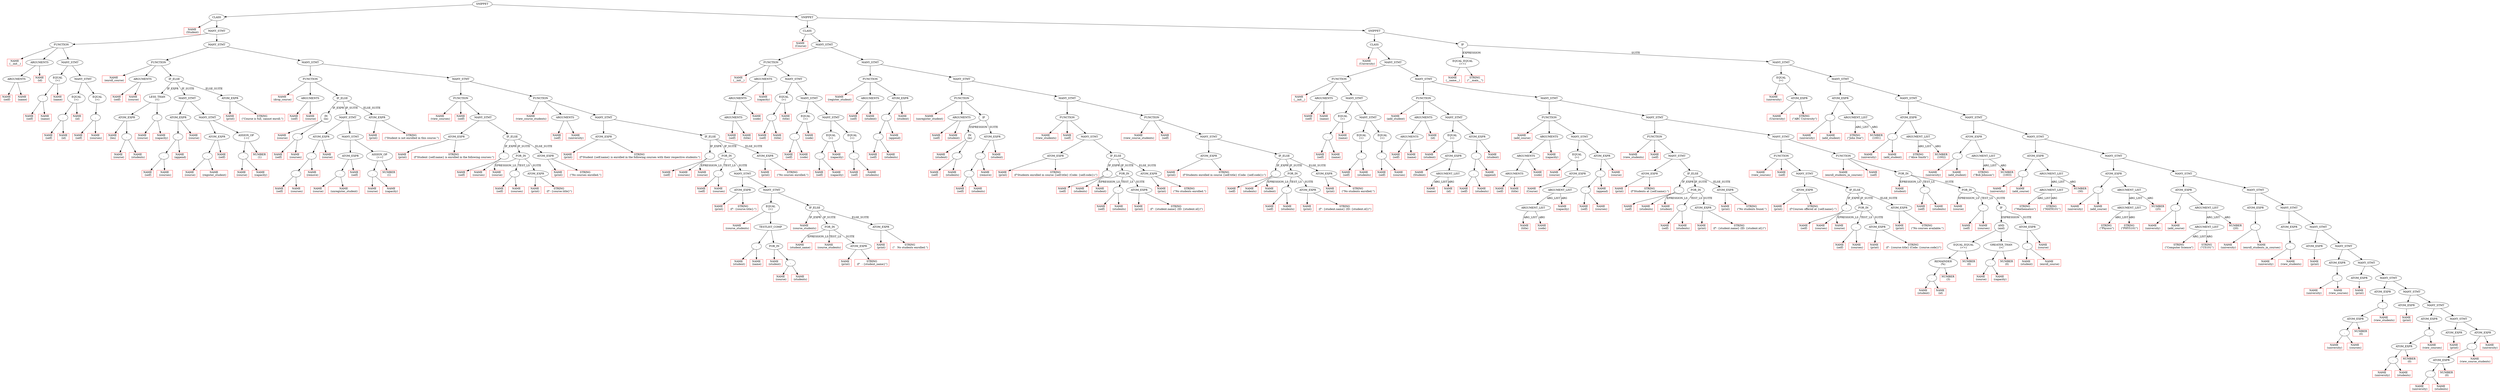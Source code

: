 digraph ASTVisual {
 ordering = out ;
10 [ label="NAME
 (self)", color = "red", shape="box"]
20 [ label="NAME
 (name)", color = "red", shape="box"]
30 [ label="ARGUMENTS"]
40 [ label="NAME
 (id)", color = "red", shape="box"]
50 [ label="ARGUMENTS"]
60 [ label="NAME
 (self)", color = "red", shape="box"]
70 [ label="."]
80 [ label="NAME
 (name)", color = "red", shape="box"]
90 [ label="NAME
 (name)", color = "red", shape="box"]
100 [ label="EQUAL
(=)"]
110 [ label="NAME
 (self)", color = "red", shape="box"]
120 [ label="."]
130 [ label="NAME
 (id)", color = "red", shape="box"]
140 [ label="NAME
 (id)", color = "red", shape="box"]
150 [ label="EQUAL
(=)"]
160 [ label="NAME
 (self)", color = "red", shape="box"]
170 [ label="."]
180 [ label="NAME
 (courses)", color = "red", shape="box"]
200 [ label="EQUAL
(=)"]
210 [ label="MANY_STMT"]
220 [ label="MANY_STMT"]
230 [ label="FUNCTION"]
240 [ label="NAME
 (__init__)", color = "red", shape="box"]
250 [ label="NAME
 (self)", color = "red", shape="box"]
260 [ label="NAME
 (course)", color = "red", shape="box"]
270 [ label="ARGUMENTS"]
280 [ label="NAME
 (len)", color = "red", shape="box"]
290 [ label="NAME
 (course)", color = "red", shape="box"]
300 [ label="."]
310 [ label="NAME
 (students)", color = "red", shape="box"]
320 [ label="ATOM_EXPR"]
330 [ label="LESS_THAN
(<)"]
340 [ label="NAME
 (course)", color = "red", shape="box"]
350 [ label="."]
360 [ label="NAME
 (capacity)", color = "red", shape="box"]
370 [ label="NAME
 (self)", color = "red", shape="box"]
380 [ label="."]
390 [ label="NAME
 (courses)", color = "red", shape="box"]
400 [ label="."]
410 [ label="NAME
 (append)", color = "red", shape="box"]
420 [ label="NAME
 (course)", color = "red", shape="box"]
430 [ label="ATOM_EXPR"]
440 [ label="NAME
 (course)", color = "red", shape="box"]
450 [ label="."]
460 [ label="NAME
 (register_student)", color = "red", shape="box"]
470 [ label="NAME
 (self)", color = "red", shape="box"]
480 [ label="ATOM_EXPR"]
490 [ label="NAME
 (course)", color = "red", shape="box"]
500 [ label="."]
510 [ label="NAME
 (capacity)", color = "red", shape="box"]
520 [ label="ASSIGN_OP
 (-=)"]
530 [ label="NUMBER
 (1)", color = "red", shape="box"]
540 [ label="MANY_STMT"]
550 [ label="MANY_STMT"]
560 [ label="NAME
 (print)", color = "red", shape="box"]
570 [ label="STRING
 (\"Course is full, cannot enroll.\")", color = "red", shape="box"]
580 [ label="ATOM_EXPR"]
590 [ label="IF_ELSE"]
600 [ label="FUNCTION"]
610 [ label="NAME
 (enroll_course)", color = "red", shape="box"]
620 [ label="NAME
 (self)", color = "red", shape="box"]
630 [ label="NAME
 (course)", color = "red", shape="box"]
640 [ label="ARGUMENTS"]
650 [ label="NAME
 (course)", color = "red", shape="box"]
660 [ label="IN
(in)"]
670 [ label="NAME
 (self)", color = "red", shape="box"]
680 [ label="."]
690 [ label="NAME
 (courses)", color = "red", shape="box"]
700 [ label="NAME
 (self)", color = "red", shape="box"]
710 [ label="."]
720 [ label="NAME
 (courses)", color = "red", shape="box"]
730 [ label="."]
740 [ label="NAME
 (remove)", color = "red", shape="box"]
750 [ label="NAME
 (course)", color = "red", shape="box"]
760 [ label="ATOM_EXPR"]
770 [ label="NAME
 (course)", color = "red", shape="box"]
780 [ label="."]
790 [ label="NAME
 (unregister_student)", color = "red", shape="box"]
800 [ label="NAME
 (self)", color = "red", shape="box"]
810 [ label="ATOM_EXPR"]
820 [ label="NAME
 (course)", color = "red", shape="box"]
830 [ label="."]
840 [ label="NAME
 (capacity)", color = "red", shape="box"]
850 [ label="ASSIGN_OP
 (+=)"]
860 [ label="NUMBER
 (1)", color = "red", shape="box"]
870 [ label="MANY_STMT"]
880 [ label="MANY_STMT"]
890 [ label="NAME
 (print)", color = "red", shape="box"]
900 [ label="STRING
 (\"Student is not enrolled in this course.\")", color = "red", shape="box"]
910 [ label="ATOM_EXPR"]
920 [ label="IF_ELSE"]
930 [ label="FUNCTION"]
940 [ label="NAME
 (drop_course)", color = "red", shape="box"]
950 [ label="NAME
 (self)", color = "red", shape="box"]
960 [ label="NAME
 (print)", color = "red", shape="box"]
970 [ label="STRING
 (f\"Student {self.name} is enrolled in the following courses:\")", color = "red", shape="box"]
980 [ label="ATOM_EXPR"]
990 [ label="NAME
 (self)", color = "red", shape="box"]
1000 [ label="."]
1010 [ label="NAME
 (courses)", color = "red", shape="box"]
1020 [ label="NAME
 (course)", color = "red", shape="box"]
1030 [ label="NAME
 (self)", color = "red", shape="box"]
1040 [ label="."]
1050 [ label="NAME
 (courses)", color = "red", shape="box"]
1060 [ label="NAME
 (print)", color = "red", shape="box"]
1070 [ label="STRING
 (f\"- {course.title}\")", color = "red", shape="box"]
1080 [ label="ATOM_EXPR"]
1090 [ label="FOR_IN"]
1100 [ label="NAME
 (print)", color = "red", shape="box"]
1110 [ label="STRING
 (\"No courses enrolled.\")", color = "red", shape="box"]
1120 [ label="ATOM_EXPR"]
1130 [ label="IF_ELSE"]
1140 [ label="MANY_STMT"]
1150 [ label="FUNCTION"]
1160 [ label="NAME
 (view_courses)", color = "red", shape="box"]
1170 [ label="NAME
 (self)", color = "red", shape="box"]
1180 [ label="NAME
 (university)", color = "red", shape="box"]
1190 [ label="ARGUMENTS"]
1200 [ label="NAME
 (print)", color = "red", shape="box"]
1210 [ label="STRING
 (f\"Student {self.name} is enrolled in the following courses with their respective students:\")", color = "red", shape="box"]
1220 [ label="ATOM_EXPR"]
1230 [ label="NAME
 (self)", color = "red", shape="box"]
1240 [ label="."]
1250 [ label="NAME
 (courses)", color = "red", shape="box"]
1260 [ label="NAME
 (course)", color = "red", shape="box"]
1270 [ label="NAME
 (self)", color = "red", shape="box"]
1280 [ label="."]
1290 [ label="NAME
 (courses)", color = "red", shape="box"]
1300 [ label="NAME
 (print)", color = "red", shape="box"]
1310 [ label="STRING
 (f\"- {course.title}:\")", color = "red", shape="box"]
1320 [ label="ATOM_EXPR"]
1330 [ label="NAME
 (course_students)", color = "red", shape="box"]
1340 [ label="NAME
 (student)", color = "red", shape="box"]
1350 [ label="."]
1360 [ label="NAME
 (name)", color = "red", shape="box"]
1370 [ label="NAME
 (student)", color = "red", shape="box"]
1380 [ label="NAME
 (course)", color = "red", shape="box"]
1390 [ label="."]
1400 [ label="NAME
 (students)", color = "red", shape="box"]
1410 [ label="FOR_IN"]
1420 [ label="TESTLIST_COMP"]
1430 [ label="EQUAL
(=)"]
1440 [ label="NAME
 (course_students)", color = "red", shape="box"]
1450 [ label="NAME
 (student_name)", color = "red", shape="box"]
1460 [ label="NAME
 (course_students)", color = "red", shape="box"]
1470 [ label="NAME
 (print)", color = "red", shape="box"]
1480 [ label="STRING
 (f\"  - {student_name}\")", color = "red", shape="box"]
1490 [ label="ATOM_EXPR"]
1500 [ label="FOR_IN"]
1510 [ label="NAME
 (print)", color = "red", shape="box"]
1520 [ label="STRING
 (\"   No students enrolled.\")", color = "red", shape="box"]
1530 [ label="ATOM_EXPR"]
1540 [ label="IF_ELSE"]
1550 [ label="MANY_STMT"]
1560 [ label="MANY_STMT"]
1570 [ label="FOR_IN"]
1580 [ label="NAME
 (print)", color = "red", shape="box"]
1590 [ label="STRING
 (\"No courses enrolled.\")", color = "red", shape="box"]
1600 [ label="ATOM_EXPR"]
1610 [ label="IF_ELSE"]
1620 [ label="MANY_STMT"]
1630 [ label="FUNCTION"]
1640 [ label="NAME
 (view_course_students)", color = "red", shape="box"]
1650 [ label="MANY_STMT"]
1660 [ label="MANY_STMT"]
1670 [ label="MANY_STMT"]
1680 [ label="MANY_STMT"]
1690 [ label="CLASS"]
1700 [ label="NAME
 (Student)", color = "red", shape="box"]
1710 [ label="NAME
 (self)", color = "red", shape="box"]
1720 [ label="NAME
 (title)", color = "red", shape="box"]
1730 [ label="ARGUMENTS"]
1740 [ label="NAME
 (code)", color = "red", shape="box"]
1750 [ label="ARGUMENTS"]
1760 [ label="NAME
 (capacity)", color = "red", shape="box"]
1770 [ label="ARGUMENTS"]
1780 [ label="NAME
 (self)", color = "red", shape="box"]
1790 [ label="."]
1800 [ label="NAME
 (title)", color = "red", shape="box"]
1810 [ label="NAME
 (title)", color = "red", shape="box"]
1820 [ label="EQUAL
(=)"]
1830 [ label="NAME
 (self)", color = "red", shape="box"]
1840 [ label="."]
1850 [ label="NAME
 (code)", color = "red", shape="box"]
1860 [ label="NAME
 (code)", color = "red", shape="box"]
1870 [ label="EQUAL
(=)"]
1880 [ label="NAME
 (self)", color = "red", shape="box"]
1890 [ label="."]
1900 [ label="NAME
 (capacity)", color = "red", shape="box"]
1910 [ label="NAME
 (capacity)", color = "red", shape="box"]
1920 [ label="EQUAL
(=)"]
1930 [ label="NAME
 (self)", color = "red", shape="box"]
1940 [ label="."]
1950 [ label="NAME
 (students)", color = "red", shape="box"]
1970 [ label="EQUAL
(=)"]
1980 [ label="MANY_STMT"]
1990 [ label="MANY_STMT"]
2000 [ label="MANY_STMT"]
2010 [ label="FUNCTION"]
2020 [ label="NAME
 (__init__)", color = "red", shape="box"]
2030 [ label="NAME
 (self)", color = "red", shape="box"]
2040 [ label="NAME
 (student)", color = "red", shape="box"]
2050 [ label="ARGUMENTS"]
2060 [ label="NAME
 (self)", color = "red", shape="box"]
2070 [ label="."]
2080 [ label="NAME
 (students)", color = "red", shape="box"]
2090 [ label="."]
2100 [ label="NAME
 (append)", color = "red", shape="box"]
2110 [ label="NAME
 (student)", color = "red", shape="box"]
2120 [ label="ATOM_EXPR"]
2130 [ label="FUNCTION"]
2140 [ label="NAME
 (register_student)", color = "red", shape="box"]
2150 [ label="NAME
 (self)", color = "red", shape="box"]
2160 [ label="NAME
 (student)", color = "red", shape="box"]
2170 [ label="ARGUMENTS"]
2180 [ label="NAME
 (student)", color = "red", shape="box"]
2190 [ label="IN
(in)"]
2200 [ label="NAME
 (self)", color = "red", shape="box"]
2210 [ label="."]
2220 [ label="NAME
 (students)", color = "red", shape="box"]
2230 [ label="NAME
 (self)", color = "red", shape="box"]
2240 [ label="."]
2250 [ label="NAME
 (students)", color = "red", shape="box"]
2260 [ label="."]
2270 [ label="NAME
 (remove)", color = "red", shape="box"]
2280 [ label="NAME
 (student)", color = "red", shape="box"]
2290 [ label="ATOM_EXPR"]
2300 [ label="IF"]
2310 [ label="FUNCTION"]
2320 [ label="NAME
 (unregister_student)", color = "red", shape="box"]
2330 [ label="NAME
 (self)", color = "red", shape="box"]
2340 [ label="NAME
 (print)", color = "red", shape="box"]
2350 [ label="STRING
 (f\"Students enrolled in course {self.title} (Code: {self.code}):\")", color = "red", shape="box"]
2360 [ label="ATOM_EXPR"]
2370 [ label="NAME
 (self)", color = "red", shape="box"]
2380 [ label="."]
2390 [ label="NAME
 (students)", color = "red", shape="box"]
2400 [ label="NAME
 (student)", color = "red", shape="box"]
2410 [ label="NAME
 (self)", color = "red", shape="box"]
2420 [ label="."]
2430 [ label="NAME
 (students)", color = "red", shape="box"]
2440 [ label="NAME
 (print)", color = "red", shape="box"]
2450 [ label="STRING
 (f\"- {student.name} (ID: {student.id})\")", color = "red", shape="box"]
2460 [ label="ATOM_EXPR"]
2470 [ label="FOR_IN"]
2480 [ label="NAME
 (print)", color = "red", shape="box"]
2490 [ label="STRING
 (\"No students enrolled.\")", color = "red", shape="box"]
2500 [ label="ATOM_EXPR"]
2510 [ label="IF_ELSE"]
2520 [ label="MANY_STMT"]
2530 [ label="FUNCTION"]
2540 [ label="NAME
 (view_students)", color = "red", shape="box"]
2550 [ label="NAME
 (self)", color = "red", shape="box"]
2560 [ label="NAME
 (print)", color = "red", shape="box"]
2570 [ label="STRING
 (f\"Students enrolled in course {self.title} (Code: {self.code}):\")", color = "red", shape="box"]
2580 [ label="ATOM_EXPR"]
2590 [ label="NAME
 (self)", color = "red", shape="box"]
2600 [ label="."]
2610 [ label="NAME
 (students)", color = "red", shape="box"]
2620 [ label="NAME
 (student)", color = "red", shape="box"]
2630 [ label="NAME
 (self)", color = "red", shape="box"]
2640 [ label="."]
2650 [ label="NAME
 (students)", color = "red", shape="box"]
2660 [ label="NAME
 (print)", color = "red", shape="box"]
2670 [ label="STRING
 (f\"- {student.name} (ID: {student.id})\")", color = "red", shape="box"]
2680 [ label="ATOM_EXPR"]
2690 [ label="FOR_IN"]
2700 [ label="NAME
 (print)", color = "red", shape="box"]
2710 [ label="STRING
 (\"No students enrolled.\")", color = "red", shape="box"]
2720 [ label="ATOM_EXPR"]
2730 [ label="IF_ELSE"]
2740 [ label="MANY_STMT"]
2750 [ label="FUNCTION"]
2760 [ label="NAME
 (view_course_students)", color = "red", shape="box"]
2770 [ label="MANY_STMT"]
2780 [ label="MANY_STMT"]
2790 [ label="MANY_STMT"]
2800 [ label="MANY_STMT"]
2810 [ label="CLASS"]
2820 [ label="NAME
 (Course)", color = "red", shape="box"]
2830 [ label="NAME
 (self)", color = "red", shape="box"]
2840 [ label="NAME
 (name)", color = "red", shape="box"]
2850 [ label="ARGUMENTS"]
2860 [ label="NAME
 (self)", color = "red", shape="box"]
2870 [ label="."]
2880 [ label="NAME
 (name)", color = "red", shape="box"]
2890 [ label="NAME
 (name)", color = "red", shape="box"]
2900 [ label="EQUAL
(=)"]
2910 [ label="NAME
 (self)", color = "red", shape="box"]
2920 [ label="."]
2930 [ label="NAME
 (students)", color = "red", shape="box"]
2950 [ label="EQUAL
(=)"]
2960 [ label="NAME
 (self)", color = "red", shape="box"]
2970 [ label="."]
2980 [ label="NAME
 (courses)", color = "red", shape="box"]
3000 [ label="EQUAL
(=)"]
3010 [ label="MANY_STMT"]
3020 [ label="MANY_STMT"]
3030 [ label="FUNCTION"]
3040 [ label="NAME
 (__init__)", color = "red", shape="box"]
3050 [ label="NAME
 (self)", color = "red", shape="box"]
3060 [ label="NAME
 (name)", color = "red", shape="box"]
3070 [ label="ARGUMENTS"]
3080 [ label="NAME
 (id)", color = "red", shape="box"]
3090 [ label="ARGUMENTS"]
3100 [ label="NAME
 (student)", color = "red", shape="box"]
3110 [ label="NAME
 (Student)", color = "red", shape="box"]
3120 [ label="NAME
 (name)", color = "red", shape="box"]
3130 [ label="NAME
 (id)", color = "red", shape="box"]
3140 [ label="ARGUMENT_LIST"]
3150 [ label="ATOM_EXPR"]
3160 [ label="EQUAL
(=)"]
3170 [ label="NAME
 (self)", color = "red", shape="box"]
3180 [ label="."]
3190 [ label="NAME
 (students)", color = "red", shape="box"]
3200 [ label="."]
3210 [ label="NAME
 (append)", color = "red", shape="box"]
3220 [ label="NAME
 (student)", color = "red", shape="box"]
3230 [ label="ATOM_EXPR"]
3240 [ label="MANY_STMT"]
3250 [ label="FUNCTION"]
3260 [ label="NAME
 (add_student)", color = "red", shape="box"]
3270 [ label="NAME
 (self)", color = "red", shape="box"]
3280 [ label="NAME
 (title)", color = "red", shape="box"]
3290 [ label="ARGUMENTS"]
3300 [ label="NAME
 (code)", color = "red", shape="box"]
3310 [ label="ARGUMENTS"]
3320 [ label="NAME
 (capacity)", color = "red", shape="box"]
3330 [ label="ARGUMENTS"]
3340 [ label="NAME
 (course)", color = "red", shape="box"]
3350 [ label="NAME
 (Course)", color = "red", shape="box"]
3360 [ label="NAME
 (title)", color = "red", shape="box"]
3370 [ label="NAME
 (code)", color = "red", shape="box"]
3380 [ label="ARGUMENT_LIST"]
3390 [ label="NAME
 (capacity)", color = "red", shape="box"]
3400 [ label="ARGUMENT_LIST"]
3410 [ label="ATOM_EXPR"]
3420 [ label="EQUAL
(=)"]
3430 [ label="NAME
 (self)", color = "red", shape="box"]
3440 [ label="."]
3450 [ label="NAME
 (courses)", color = "red", shape="box"]
3460 [ label="."]
3470 [ label="NAME
 (append)", color = "red", shape="box"]
3480 [ label="NAME
 (course)", color = "red", shape="box"]
3490 [ label="ATOM_EXPR"]
3500 [ label="MANY_STMT"]
3510 [ label="FUNCTION"]
3520 [ label="NAME
 (add_course)", color = "red", shape="box"]
3530 [ label="NAME
 (self)", color = "red", shape="box"]
3540 [ label="NAME
 (print)", color = "red", shape="box"]
3550 [ label="STRING
 (f\"Students at {self.name}:\")", color = "red", shape="box"]
3560 [ label="ATOM_EXPR"]
3570 [ label="NAME
 (self)", color = "red", shape="box"]
3580 [ label="."]
3590 [ label="NAME
 (students)", color = "red", shape="box"]
3600 [ label="NAME
 (student)", color = "red", shape="box"]
3610 [ label="NAME
 (self)", color = "red", shape="box"]
3620 [ label="."]
3630 [ label="NAME
 (students)", color = "red", shape="box"]
3640 [ label="NAME
 (print)", color = "red", shape="box"]
3650 [ label="STRING
 (f\"- {student.name} (ID: {student.id})\")", color = "red", shape="box"]
3660 [ label="ATOM_EXPR"]
3670 [ label="FOR_IN"]
3680 [ label="NAME
 (print)", color = "red", shape="box"]
3690 [ label="STRING
 (\"No students found.\")", color = "red", shape="box"]
3700 [ label="ATOM_EXPR"]
3710 [ label="IF_ELSE"]
3720 [ label="MANY_STMT"]
3730 [ label="FUNCTION"]
3740 [ label="NAME
 (view_students)", color = "red", shape="box"]
3750 [ label="NAME
 (self)", color = "red", shape="box"]
3760 [ label="NAME
 (print)", color = "red", shape="box"]
3770 [ label="STRING
 (f\"Courses offered at {self.name}:\")", color = "red", shape="box"]
3780 [ label="ATOM_EXPR"]
3790 [ label="NAME
 (self)", color = "red", shape="box"]
3800 [ label="."]
3810 [ label="NAME
 (courses)", color = "red", shape="box"]
3820 [ label="NAME
 (course)", color = "red", shape="box"]
3830 [ label="NAME
 (self)", color = "red", shape="box"]
3840 [ label="."]
3850 [ label="NAME
 (courses)", color = "red", shape="box"]
3860 [ label="NAME
 (print)", color = "red", shape="box"]
3870 [ label="STRING
 (f\"- {course.title} (Code: {course.code})\")", color = "red", shape="box"]
3880 [ label="ATOM_EXPR"]
3890 [ label="FOR_IN"]
3900 [ label="NAME
 (print)", color = "red", shape="box"]
3910 [ label="STRING
 (\"No courses available.\")", color = "red", shape="box"]
3920 [ label="ATOM_EXPR"]
3930 [ label="IF_ELSE"]
3940 [ label="MANY_STMT"]
3950 [ label="FUNCTION"]
3960 [ label="NAME
 (view_courses)", color = "red", shape="box"]
3970 [ label="NAME
 (self)", color = "red", shape="box"]
3980 [ label="NAME
 (student)", color = "red", shape="box"]
3990 [ label="NAME
 (self)", color = "red", shape="box"]
4000 [ label="."]
4010 [ label="NAME
 (students)", color = "red", shape="box"]
4020 [ label="NAME
 (course)", color = "red", shape="box"]
4030 [ label="NAME
 (self)", color = "red", shape="box"]
4040 [ label="."]
4050 [ label="NAME
 (courses)", color = "red", shape="box"]
4060 [ label="NAME
 (student)", color = "red", shape="box"]
4070 [ label="."]
4080 [ label="NAME
 (id)", color = "red", shape="box"]
4090 [ label="REMAINDER
(%)"]
4100 [ label="NUMBER
 (3)", color = "red", shape="box"]
4110 [ label="EQUAL_EQUAL
(==)"]
4120 [ label="NUMBER
 (0)", color = "red", shape="box"]
4130 [ label="NAME
 (course)", color = "red", shape="box"]
4140 [ label="."]
4150 [ label="NAME
 (capacity)", color = "red", shape="box"]
4160 [ label="GREATER_THAN
(>)"]
4170 [ label="NUMBER
 (0)", color = "red", shape="box"]
4180 [ label="AND
(and)"]
4190 [ label="NAME
 (student)", color = "red", shape="box"]
4200 [ label="."]
4210 [ label="NAME
 (enroll_course)", color = "red", shape="box"]
4220 [ label="NAME
 (course)", color = "red", shape="box"]
4230 [ label="ATOM_EXPR"]
4240 [ label="IF"]
4250 [ label="FOR_IN"]
4260 [ label="FOR_IN"]
4270 [ label="FUNCTION"]
4280 [ label="NAME
 (enroll_students_in_courses)", color = "red", shape="box"]
4290 [ label="MANY_STMT"]
4300 [ label="MANY_STMT"]
4310 [ label="MANY_STMT"]
4320 [ label="MANY_STMT"]
4330 [ label="MANY_STMT"]
4340 [ label="CLASS"]
4350 [ label="NAME
 (University)", color = "red", shape="box"]
4360 [ label="NAME
 (__name__)", color = "red", shape="box"]
4370 [ label="EQUAL_EQUAL
(==)"]
4380 [ label="STRING
 (\"__main__\")", color = "red", shape="box"]
4390 [ label="NAME
 (university)", color = "red", shape="box"]
4400 [ label="NAME
 (University)", color = "red", shape="box"]
4410 [ label="STRING
 (\"ABC University\")", color = "red", shape="box"]
4420 [ label="ATOM_EXPR"]
4430 [ label="EQUAL
(=)"]
4440 [ label="NAME
 (university)", color = "red", shape="box"]
4450 [ label="."]
4460 [ label="NAME
 (add_student)", color = "red", shape="box"]
4470 [ label="STRING
 (\"John Doe\")", color = "red", shape="box"]
4480 [ label="NUMBER
 (1001)", color = "red", shape="box"]
4490 [ label="ARGUMENT_LIST"]
4500 [ label="ATOM_EXPR"]
4510 [ label="NAME
 (university)", color = "red", shape="box"]
4520 [ label="."]
4530 [ label="NAME
 (add_student)", color = "red", shape="box"]
4540 [ label="STRING
 (\"Alice Smith\")", color = "red", shape="box"]
4550 [ label="NUMBER
 (1002)", color = "red", shape="box"]
4560 [ label="ARGUMENT_LIST"]
4570 [ label="ATOM_EXPR"]
4580 [ label="NAME
 (university)", color = "red", shape="box"]
4590 [ label="."]
4600 [ label="NAME
 (add_student)", color = "red", shape="box"]
4610 [ label="STRING
 (\"Bob Johnson\")", color = "red", shape="box"]
4620 [ label="NUMBER
 (1003)", color = "red", shape="box"]
4630 [ label="ARGUMENT_LIST"]
4640 [ label="ATOM_EXPR"]
4650 [ label="NAME
 (university)", color = "red", shape="box"]
4660 [ label="."]
4670 [ label="NAME
 (add_course)", color = "red", shape="box"]
4680 [ label="STRING
 (\"Mathematics\")", color = "red", shape="box"]
4690 [ label="STRING
 (\"MATH101\")", color = "red", shape="box"]
4700 [ label="ARGUMENT_LIST"]
4710 [ label="NUMBER
 (30)", color = "red", shape="box"]
4720 [ label="ARGUMENT_LIST"]
4730 [ label="ATOM_EXPR"]
4740 [ label="NAME
 (university)", color = "red", shape="box"]
4750 [ label="."]
4760 [ label="NAME
 (add_course)", color = "red", shape="box"]
4770 [ label="STRING
 (\"Physics\")", color = "red", shape="box"]
4780 [ label="STRING
 (\"PHYS101\")", color = "red", shape="box"]
4790 [ label="ARGUMENT_LIST"]
4800 [ label="NUMBER
 (25)", color = "red", shape="box"]
4810 [ label="ARGUMENT_LIST"]
4820 [ label="ATOM_EXPR"]
4830 [ label="NAME
 (university)", color = "red", shape="box"]
4840 [ label="."]
4850 [ label="NAME
 (add_course)", color = "red", shape="box"]
4860 [ label="STRING
 (\"Computer Science\")", color = "red", shape="box"]
4870 [ label="STRING
 (\"CS101\")", color = "red", shape="box"]
4880 [ label="ARGUMENT_LIST"]
4890 [ label="NUMBER
 (20)", color = "red", shape="box"]
4900 [ label="ARGUMENT_LIST"]
4910 [ label="ATOM_EXPR"]
4920 [ label="NAME
 (university)", color = "red", shape="box"]
4930 [ label="."]
4940 [ label="NAME
 (enroll_students_in_courses)", color = "red", shape="box"]
4960 [ label="ATOM_EXPR"]
4970 [ label="NAME
 (university)", color = "red", shape="box"]
4980 [ label="."]
4990 [ label="NAME
 (view_students)", color = "red", shape="box"]
5010 [ label="ATOM_EXPR"]
5020 [ label="NAME
 (print)", color = "red", shape="box"]
5040 [ label="ATOM_EXPR"]
5050 [ label="NAME
 (university)", color = "red", shape="box"]
5060 [ label="."]
5070 [ label="NAME
 (view_courses)", color = "red", shape="box"]
5090 [ label="ATOM_EXPR"]
5100 [ label="NAME
 (print)", color = "red", shape="box"]
5120 [ label="ATOM_EXPR"]
5130 [ label="NAME
 (university)", color = "red", shape="box"]
5140 [ label="."]
5150 [ label="NAME
 (courses)", color = "red", shape="box"]
5160 [ label="NUMBER
 (0)", color = "red", shape="box"]
5170 [ label="ATOM_EXPR"]
5180 [ label="."]
5190 [ label="NAME
 (view_students)", color = "red", shape="box"]
5210 [ label="ATOM_EXPR"]
5220 [ label="NAME
 (print)", color = "red", shape="box"]
5240 [ label="ATOM_EXPR"]
5250 [ label="NAME
 (university)", color = "red", shape="box"]
5260 [ label="."]
5270 [ label="NAME
 (students)", color = "red", shape="box"]
5280 [ label="NUMBER
 (0)", color = "red", shape="box"]
5290 [ label="ATOM_EXPR"]
5300 [ label="."]
5310 [ label="NAME
 (view_courses)", color = "red", shape="box"]
5330 [ label="ATOM_EXPR"]
5340 [ label="NAME
 (print)", color = "red", shape="box"]
5360 [ label="ATOM_EXPR"]
5370 [ label="NAME
 (university)", color = "red", shape="box"]
5380 [ label="."]
5390 [ label="NAME
 (students)", color = "red", shape="box"]
5400 [ label="NUMBER
 (0)", color = "red", shape="box"]
5410 [ label="ATOM_EXPR"]
5420 [ label="."]
5430 [ label="NAME
 (view_course_students)", color = "red", shape="box"]
5440 [ label="NAME
 (university)", color = "red", shape="box"]
5450 [ label="ATOM_EXPR"]
5460 [ label="MANY_STMT"]
5470 [ label="MANY_STMT"]
5480 [ label="MANY_STMT"]
5490 [ label="MANY_STMT"]
5500 [ label="MANY_STMT"]
5510 [ label="MANY_STMT"]
5520 [ label="MANY_STMT"]
5530 [ label="MANY_STMT"]
5540 [ label="MANY_STMT"]
5550 [ label="MANY_STMT"]
5560 [ label="MANY_STMT"]
5570 [ label="MANY_STMT"]
5580 [ label="MANY_STMT"]
5590 [ label="MANY_STMT"]
5600 [ label="MANY_STMT"]
5610 [ label="MANY_STMT"]
5620 [ label="IF"]
5630 [ label="SNIPPET"]
5640 [ label="SNIPPET"]
5650 [ label="SNIPPET"]
30 -> 10[ label=""]
30 -> 20[ label=""]
50 -> 30[ label=""]
50 -> 40[ label=""]
70 -> 60[ label=""]
70 -> 80[ label=""]
100 -> 70[ label=""]
100 -> 90[ label=""]
120 -> 110[ label=""]
120 -> 130[ label=""]
150 -> 120[ label=""]
150 -> 140[ label=""]
170 -> 160[ label=""]
170 -> 180[ label=""]
200 -> 170[ label=""]
210 -> 150[ label=""]
210 -> 200[ label=""]
220 -> 100[ label=""]
220 -> 210[ label=""]
230 -> 240[ label=""]
230 -> 50[ label=""]
230 -> 220[ label=""]
270 -> 250[ label=""]
270 -> 260[ label=""]
300 -> 290[ label=""]
300 -> 310[ label=""]
320 -> 280[ label=""]
320 -> 300[ label=""]
350 -> 340[ label=""]
350 -> 360[ label=""]
330 -> 320[ label=""]
330 -> 350[ label=""]
380 -> 370[ label=""]
380 -> 390[ label=""]
400 -> 380[ label=""]
400 -> 410[ label=""]
430 -> 400[ label=""]
430 -> 420[ label=""]
450 -> 440[ label=""]
450 -> 460[ label=""]
480 -> 450[ label=""]
480 -> 470[ label=""]
500 -> 490[ label=""]
500 -> 510[ label=""]
520 -> 500[ label=""]
520 -> 530[ label=""]
540 -> 480[ label=""]
540 -> 520[ label=""]
550 -> 430[ label=""]
550 -> 540[ label=""]
580 -> 560[ label=""]
580 -> 570[ label=""]
590 -> 330[ label="IF_EXPR"]
590 -> 550[ label="IF_SUITE"]
590 -> 580[ label="ELSE_SUITE"]
600 -> 610[ label=""]
600 -> 270[ label=""]
600 -> 590[ label=""]
640 -> 620[ label=""]
640 -> 630[ label=""]
680 -> 670[ label=""]
680 -> 690[ label=""]
660 -> 650[ label=""]
660 -> 680[ label=""]
710 -> 700[ label=""]
710 -> 720[ label=""]
730 -> 710[ label=""]
730 -> 740[ label=""]
760 -> 730[ label=""]
760 -> 750[ label=""]
780 -> 770[ label=""]
780 -> 790[ label=""]
810 -> 780[ label=""]
810 -> 800[ label=""]
830 -> 820[ label=""]
830 -> 840[ label=""]
850 -> 830[ label=""]
850 -> 860[ label=""]
870 -> 810[ label=""]
870 -> 850[ label=""]
880 -> 760[ label=""]
880 -> 870[ label=""]
910 -> 890[ label=""]
910 -> 900[ label=""]
920 -> 660[ label="IF_EXPR"]
920 -> 880[ label="IF_SUITE"]
920 -> 910[ label="ELSE_SUITE"]
930 -> 940[ label=""]
930 -> 640[ label=""]
930 -> 920[ label=""]
980 -> 960[ label=""]
980 -> 970[ label=""]
1000 -> 990[ label=""]
1000 -> 1010[ label=""]
1040 -> 1030[ label=""]
1040 -> 1050[ label=""]
1080 -> 1060[ label=""]
1080 -> 1070[ label=""]
1090 -> 1020[ label="EPRESSION_LS"]
1090 -> 1040[ label="TEST_LS"]
1090 -> 1080[ label="SUITE"]
1120 -> 1100[ label=""]
1120 -> 1110[ label=""]
1130 -> 1000[ label="IF_EXPR"]
1130 -> 1090[ label="IF_SUITE"]
1130 -> 1120[ label="ELSE_SUITE"]
1140 -> 980[ label=""]
1140 -> 1130[ label=""]
1150 -> 1160[ label=""]
1150 -> 950[ label=""]
1150 -> 1140[ label=""]
1190 -> 1170[ label=""]
1190 -> 1180[ label=""]
1220 -> 1200[ label=""]
1220 -> 1210[ label=""]
1240 -> 1230[ label=""]
1240 -> 1250[ label=""]
1280 -> 1270[ label=""]
1280 -> 1290[ label=""]
1320 -> 1300[ label=""]
1320 -> 1310[ label=""]
1350 -> 1340[ label=""]
1350 -> 1360[ label=""]
1390 -> 1380[ label=""]
1390 -> 1400[ label=""]
1410 -> 1370[ label=""]
1410 -> 1390[ label=""]
1420 -> 1350[ label=""]
1420 -> 1410[ label=""]
1430 -> 1330[ label=""]
1430 -> 1420[ label=""]
1490 -> 1470[ label=""]
1490 -> 1480[ label=""]
1500 -> 1450[ label="EPRESSION_LS"]
1500 -> 1460[ label="TEST_LS"]
1500 -> 1490[ label="SUITE"]
1530 -> 1510[ label=""]
1530 -> 1520[ label=""]
1540 -> 1440[ label="IF_EXPR"]
1540 -> 1500[ label="IF_SUITE"]
1540 -> 1530[ label="ELSE_SUITE"]
1550 -> 1430[ label=""]
1550 -> 1540[ label=""]
1560 -> 1320[ label=""]
1560 -> 1550[ label=""]
1570 -> 1260[ label="EPRESSION_LS"]
1570 -> 1280[ label="TEST_LS"]
1570 -> 1560[ label="SUITE"]
1600 -> 1580[ label=""]
1600 -> 1590[ label=""]
1610 -> 1240[ label="IF_EXPR"]
1610 -> 1570[ label="IF_SUITE"]
1610 -> 1600[ label="ELSE_SUITE"]
1620 -> 1220[ label=""]
1620 -> 1610[ label=""]
1630 -> 1640[ label=""]
1630 -> 1190[ label=""]
1630 -> 1620[ label=""]
1650 -> 1150[ label=""]
1650 -> 1630[ label=""]
1660 -> 930[ label=""]
1660 -> 1650[ label=""]
1670 -> 600[ label=""]
1670 -> 1660[ label=""]
1680 -> 230[ label=""]
1680 -> 1670[ label=""]
1690 -> 1700[ label=""]
1690 -> 1680[ label=""]
1730 -> 1710[ label=""]
1730 -> 1720[ label=""]
1750 -> 1730[ label=""]
1750 -> 1740[ label=""]
1770 -> 1750[ label=""]
1770 -> 1760[ label=""]
1790 -> 1780[ label=""]
1790 -> 1800[ label=""]
1820 -> 1790[ label=""]
1820 -> 1810[ label=""]
1840 -> 1830[ label=""]
1840 -> 1850[ label=""]
1870 -> 1840[ label=""]
1870 -> 1860[ label=""]
1890 -> 1880[ label=""]
1890 -> 1900[ label=""]
1920 -> 1890[ label=""]
1920 -> 1910[ label=""]
1940 -> 1930[ label=""]
1940 -> 1950[ label=""]
1970 -> 1940[ label=""]
1980 -> 1920[ label=""]
1980 -> 1970[ label=""]
1990 -> 1870[ label=""]
1990 -> 1980[ label=""]
2000 -> 1820[ label=""]
2000 -> 1990[ label=""]
2010 -> 2020[ label=""]
2010 -> 1770[ label=""]
2010 -> 2000[ label=""]
2050 -> 2030[ label=""]
2050 -> 2040[ label=""]
2070 -> 2060[ label=""]
2070 -> 2080[ label=""]
2090 -> 2070[ label=""]
2090 -> 2100[ label=""]
2120 -> 2090[ label=""]
2120 -> 2110[ label=""]
2130 -> 2140[ label=""]
2130 -> 2050[ label=""]
2130 -> 2120[ label=""]
2170 -> 2150[ label=""]
2170 -> 2160[ label=""]
2210 -> 2200[ label=""]
2210 -> 2220[ label=""]
2190 -> 2180[ label=""]
2190 -> 2210[ label=""]
2240 -> 2230[ label=""]
2240 -> 2250[ label=""]
2260 -> 2240[ label=""]
2260 -> 2270[ label=""]
2290 -> 2260[ label=""]
2290 -> 2280[ label=""]
2300 -> 2190[ label="EXPRESSION"]
2300 -> 2290[ label="SUITE"]
2310 -> 2320[ label=""]
2310 -> 2170[ label=""]
2310 -> 2300[ label=""]
2360 -> 2340[ label=""]
2360 -> 2350[ label=""]
2380 -> 2370[ label=""]
2380 -> 2390[ label=""]
2420 -> 2410[ label=""]
2420 -> 2430[ label=""]
2460 -> 2440[ label=""]
2460 -> 2450[ label=""]
2470 -> 2400[ label="EPRESSION_LS"]
2470 -> 2420[ label="TEST_LS"]
2470 -> 2460[ label="SUITE"]
2500 -> 2480[ label=""]
2500 -> 2490[ label=""]
2510 -> 2380[ label="IF_EXPR"]
2510 -> 2470[ label="IF_SUITE"]
2510 -> 2500[ label="ELSE_SUITE"]
2520 -> 2360[ label=""]
2520 -> 2510[ label=""]
2530 -> 2540[ label=""]
2530 -> 2330[ label=""]
2530 -> 2520[ label=""]
2580 -> 2560[ label=""]
2580 -> 2570[ label=""]
2600 -> 2590[ label=""]
2600 -> 2610[ label=""]
2640 -> 2630[ label=""]
2640 -> 2650[ label=""]
2680 -> 2660[ label=""]
2680 -> 2670[ label=""]
2690 -> 2620[ label="EPRESSION_LS"]
2690 -> 2640[ label="TEST_LS"]
2690 -> 2680[ label="SUITE"]
2720 -> 2700[ label=""]
2720 -> 2710[ label=""]
2730 -> 2600[ label="IF_EXPR"]
2730 -> 2690[ label="IF_SUITE"]
2730 -> 2720[ label="ELSE_SUITE"]
2740 -> 2580[ label=""]
2740 -> 2730[ label=""]
2750 -> 2760[ label=""]
2750 -> 2550[ label=""]
2750 -> 2740[ label=""]
2770 -> 2530[ label=""]
2770 -> 2750[ label=""]
2780 -> 2310[ label=""]
2780 -> 2770[ label=""]
2790 -> 2130[ label=""]
2790 -> 2780[ label=""]
2800 -> 2010[ label=""]
2800 -> 2790[ label=""]
2810 -> 2820[ label=""]
2810 -> 2800[ label=""]
2850 -> 2830[ label=""]
2850 -> 2840[ label=""]
2870 -> 2860[ label=""]
2870 -> 2880[ label=""]
2900 -> 2870[ label=""]
2900 -> 2890[ label=""]
2920 -> 2910[ label=""]
2920 -> 2930[ label=""]
2950 -> 2920[ label=""]
2970 -> 2960[ label=""]
2970 -> 2980[ label=""]
3000 -> 2970[ label=""]
3010 -> 2950[ label=""]
3010 -> 3000[ label=""]
3020 -> 2900[ label=""]
3020 -> 3010[ label=""]
3030 -> 3040[ label=""]
3030 -> 2850[ label=""]
3030 -> 3020[ label=""]
3070 -> 3050[ label=""]
3070 -> 3060[ label=""]
3090 -> 3070[ label=""]
3090 -> 3080[ label=""]
3140 -> 3120[ label="ARG_LIST"]
3140 -> 3130[ label="ARG"]
3150 -> 3110[ label=""]
3150 -> 3140[ label=""]
3160 -> 3100[ label=""]
3160 -> 3150[ label=""]
3180 -> 3170[ label=""]
3180 -> 3190[ label=""]
3200 -> 3180[ label=""]
3200 -> 3210[ label=""]
3230 -> 3200[ label=""]
3230 -> 3220[ label=""]
3240 -> 3160[ label=""]
3240 -> 3230[ label=""]
3250 -> 3260[ label=""]
3250 -> 3090[ label=""]
3250 -> 3240[ label=""]
3290 -> 3270[ label=""]
3290 -> 3280[ label=""]
3310 -> 3290[ label=""]
3310 -> 3300[ label=""]
3330 -> 3310[ label=""]
3330 -> 3320[ label=""]
3380 -> 3360[ label="ARG_LIST"]
3380 -> 3370[ label="ARG"]
3400 -> 3380[ label="ARG_LIST"]
3400 -> 3390[ label="ARG"]
3410 -> 3350[ label=""]
3410 -> 3400[ label=""]
3420 -> 3340[ label=""]
3420 -> 3410[ label=""]
3440 -> 3430[ label=""]
3440 -> 3450[ label=""]
3460 -> 3440[ label=""]
3460 -> 3470[ label=""]
3490 -> 3460[ label=""]
3490 -> 3480[ label=""]
3500 -> 3420[ label=""]
3500 -> 3490[ label=""]
3510 -> 3520[ label=""]
3510 -> 3330[ label=""]
3510 -> 3500[ label=""]
3560 -> 3540[ label=""]
3560 -> 3550[ label=""]
3580 -> 3570[ label=""]
3580 -> 3590[ label=""]
3620 -> 3610[ label=""]
3620 -> 3630[ label=""]
3660 -> 3640[ label=""]
3660 -> 3650[ label=""]
3670 -> 3600[ label="EPRESSION_LS"]
3670 -> 3620[ label="TEST_LS"]
3670 -> 3660[ label="SUITE"]
3700 -> 3680[ label=""]
3700 -> 3690[ label=""]
3710 -> 3580[ label="IF_EXPR"]
3710 -> 3670[ label="IF_SUITE"]
3710 -> 3700[ label="ELSE_SUITE"]
3720 -> 3560[ label=""]
3720 -> 3710[ label=""]
3730 -> 3740[ label=""]
3730 -> 3530[ label=""]
3730 -> 3720[ label=""]
3780 -> 3760[ label=""]
3780 -> 3770[ label=""]
3800 -> 3790[ label=""]
3800 -> 3810[ label=""]
3840 -> 3830[ label=""]
3840 -> 3850[ label=""]
3880 -> 3860[ label=""]
3880 -> 3870[ label=""]
3890 -> 3820[ label="EPRESSION_LS"]
3890 -> 3840[ label="TEST_LS"]
3890 -> 3880[ label="SUITE"]
3920 -> 3900[ label=""]
3920 -> 3910[ label=""]
3930 -> 3800[ label="IF_EXPR"]
3930 -> 3890[ label="IF_SUITE"]
3930 -> 3920[ label="ELSE_SUITE"]
3940 -> 3780[ label=""]
3940 -> 3930[ label=""]
3950 -> 3960[ label=""]
3950 -> 3750[ label=""]
3950 -> 3940[ label=""]
4000 -> 3990[ label=""]
4000 -> 4010[ label=""]
4040 -> 4030[ label=""]
4040 -> 4050[ label=""]
4070 -> 4060[ label=""]
4070 -> 4080[ label=""]
4090 -> 4070[ label=""]
4090 -> 4100[ label=""]
4110 -> 4090[ label=""]
4110 -> 4120[ label=""]
4140 -> 4130[ label=""]
4140 -> 4150[ label=""]
4160 -> 4140[ label=""]
4160 -> 4170[ label=""]
4180 -> 4110[ label=""]
4180 -> 4160[ label=""]
4200 -> 4190[ label=""]
4200 -> 4210[ label=""]
4230 -> 4200[ label=""]
4230 -> 4220[ label=""]
4240 -> 4180[ label="EXPRESSION"]
4240 -> 4230[ label="SUITE"]
4250 -> 4020[ label="EPRESSION_LS"]
4250 -> 4040[ label="TEST_LS"]
4250 -> 4240[ label="SUITE"]
4260 -> 3980[ label="EPRESSION_LS"]
4260 -> 4000[ label="TEST_LS"]
4260 -> 4250[ label="SUITE"]
4270 -> 4280[ label=""]
4270 -> 3970[ label=""]
4270 -> 4260[ label=""]
4290 -> 3950[ label=""]
4290 -> 4270[ label=""]
4300 -> 3730[ label=""]
4300 -> 4290[ label=""]
4310 -> 3510[ label=""]
4310 -> 4300[ label=""]
4320 -> 3250[ label=""]
4320 -> 4310[ label=""]
4330 -> 3030[ label=""]
4330 -> 4320[ label=""]
4340 -> 4350[ label=""]
4340 -> 4330[ label=""]
4370 -> 4360[ label=""]
4370 -> 4380[ label=""]
4420 -> 4400[ label=""]
4420 -> 4410[ label=""]
4430 -> 4390[ label=""]
4430 -> 4420[ label=""]
4450 -> 4440[ label=""]
4450 -> 4460[ label=""]
4490 -> 4470[ label="ARG_LIST"]
4490 -> 4480[ label="ARG"]
4500 -> 4450[ label=""]
4500 -> 4490[ label=""]
4520 -> 4510[ label=""]
4520 -> 4530[ label=""]
4560 -> 4540[ label="ARG_LIST"]
4560 -> 4550[ label="ARG"]
4570 -> 4520[ label=""]
4570 -> 4560[ label=""]
4590 -> 4580[ label=""]
4590 -> 4600[ label=""]
4630 -> 4610[ label="ARG_LIST"]
4630 -> 4620[ label="ARG"]
4640 -> 4590[ label=""]
4640 -> 4630[ label=""]
4660 -> 4650[ label=""]
4660 -> 4670[ label=""]
4700 -> 4680[ label="ARG_LIST"]
4700 -> 4690[ label="ARG"]
4720 -> 4700[ label="ARG_LIST"]
4720 -> 4710[ label="ARG"]
4730 -> 4660[ label=""]
4730 -> 4720[ label=""]
4750 -> 4740[ label=""]
4750 -> 4760[ label=""]
4790 -> 4770[ label="ARG_LIST"]
4790 -> 4780[ label="ARG"]
4810 -> 4790[ label="ARG_LIST"]
4810 -> 4800[ label="ARG"]
4820 -> 4750[ label=""]
4820 -> 4810[ label=""]
4840 -> 4830[ label=""]
4840 -> 4850[ label=""]
4880 -> 4860[ label="ARG_LIST"]
4880 -> 4870[ label="ARG"]
4900 -> 4880[ label="ARG_LIST"]
4900 -> 4890[ label="ARG"]
4910 -> 4840[ label=""]
4910 -> 4900[ label=""]
4930 -> 4920[ label=""]
4930 -> 4940[ label=""]
4960 -> 4930[ label=""]
4980 -> 4970[ label=""]
4980 -> 4990[ label=""]
5010 -> 4980[ label=""]
5040 -> 5020[ label=""]
5060 -> 5050[ label=""]
5060 -> 5070[ label=""]
5090 -> 5060[ label=""]
5120 -> 5100[ label=""]
5140 -> 5130[ label=""]
5140 -> 5150[ label=""]
5170 -> 5140[ label=""]
5170 -> 5160[ label=""]
5180 -> 5170[ label=""]
5180 -> 5190[ label=""]
5210 -> 5180[ label=""]
5240 -> 5220[ label=""]
5260 -> 5250[ label=""]
5260 -> 5270[ label=""]
5290 -> 5260[ label=""]
5290 -> 5280[ label=""]
5300 -> 5290[ label=""]
5300 -> 5310[ label=""]
5330 -> 5300[ label=""]
5360 -> 5340[ label=""]
5380 -> 5370[ label=""]
5380 -> 5390[ label=""]
5410 -> 5380[ label=""]
5410 -> 5400[ label=""]
5420 -> 5410[ label=""]
5420 -> 5430[ label=""]
5450 -> 5420[ label=""]
5450 -> 5440[ label=""]
5460 -> 5360[ label=""]
5460 -> 5450[ label=""]
5470 -> 5330[ label=""]
5470 -> 5460[ label=""]
5480 -> 5240[ label=""]
5480 -> 5470[ label=""]
5490 -> 5210[ label=""]
5490 -> 5480[ label=""]
5500 -> 5120[ label=""]
5500 -> 5490[ label=""]
5510 -> 5090[ label=""]
5510 -> 5500[ label=""]
5520 -> 5040[ label=""]
5520 -> 5510[ label=""]
5530 -> 5010[ label=""]
5530 -> 5520[ label=""]
5540 -> 4960[ label=""]
5540 -> 5530[ label=""]
5550 -> 4910[ label=""]
5550 -> 5540[ label=""]
5560 -> 4820[ label=""]
5560 -> 5550[ label=""]
5570 -> 4730[ label=""]
5570 -> 5560[ label=""]
5580 -> 4640[ label=""]
5580 -> 5570[ label=""]
5590 -> 4570[ label=""]
5590 -> 5580[ label=""]
5600 -> 4500[ label=""]
5600 -> 5590[ label=""]
5610 -> 4430[ label=""]
5610 -> 5600[ label=""]
5620 -> 4370[ label="EXPRESSION"]
5620 -> 5610[ label="SUITE"]
5630 -> 4340[ label=""]
5630 -> 5620[ label=""]
5640 -> 2810[ label=""]
5640 -> 5630[ label=""]
5650 -> 1690[ label=""]
5650 -> 5640[ label=""]
  }
